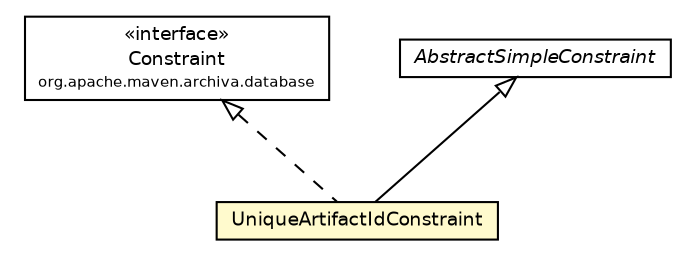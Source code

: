 #!/usr/local/bin/dot
#
# Class diagram 
# Generated by UmlGraph version 4.6 (http://www.spinellis.gr/sw/umlgraph)
#

digraph G {
	edge [fontname="Helvetica",fontsize=10,labelfontname="Helvetica",labelfontsize=10];
	node [fontname="Helvetica",fontsize=10,shape=plaintext];
	// org.apache.maven.archiva.database.Constraint
	c89729 [label=<<table border="0" cellborder="1" cellspacing="0" cellpadding="2" port="p" href="../Constraint.html">
		<tr><td><table border="0" cellspacing="0" cellpadding="1">
			<tr><td> &laquo;interface&raquo; </td></tr>
			<tr><td> Constraint </td></tr>
			<tr><td><font point-size="7.0"> org.apache.maven.archiva.database </font></td></tr>
		</table></td></tr>
		</table>>, fontname="Helvetica", fontcolor="black", fontsize=9.0];
	// org.apache.maven.archiva.database.constraints.UniqueArtifactIdConstraint
	c89741 [label=<<table border="0" cellborder="1" cellspacing="0" cellpadding="2" port="p" bgcolor="lemonChiffon" href="./UniqueArtifactIdConstraint.html">
		<tr><td><table border="0" cellspacing="0" cellpadding="1">
			<tr><td> UniqueArtifactIdConstraint </td></tr>
		</table></td></tr>
		</table>>, fontname="Helvetica", fontcolor="black", fontsize=9.0];
	// org.apache.maven.archiva.database.constraints.AbstractSimpleConstraint
	c89763 [label=<<table border="0" cellborder="1" cellspacing="0" cellpadding="2" port="p" href="./AbstractSimpleConstraint.html">
		<tr><td><table border="0" cellspacing="0" cellpadding="1">
			<tr><td><font face="Helvetica-Oblique"> AbstractSimpleConstraint </font></td></tr>
		</table></td></tr>
		</table>>, fontname="Helvetica", fontcolor="black", fontsize=9.0];
	//org.apache.maven.archiva.database.constraints.UniqueArtifactIdConstraint extends org.apache.maven.archiva.database.constraints.AbstractSimpleConstraint
	c89763:p -> c89741:p [dir=back,arrowtail=empty];
	//org.apache.maven.archiva.database.constraints.UniqueArtifactIdConstraint implements org.apache.maven.archiva.database.Constraint
	c89729:p -> c89741:p [dir=back,arrowtail=empty,style=dashed];
}

